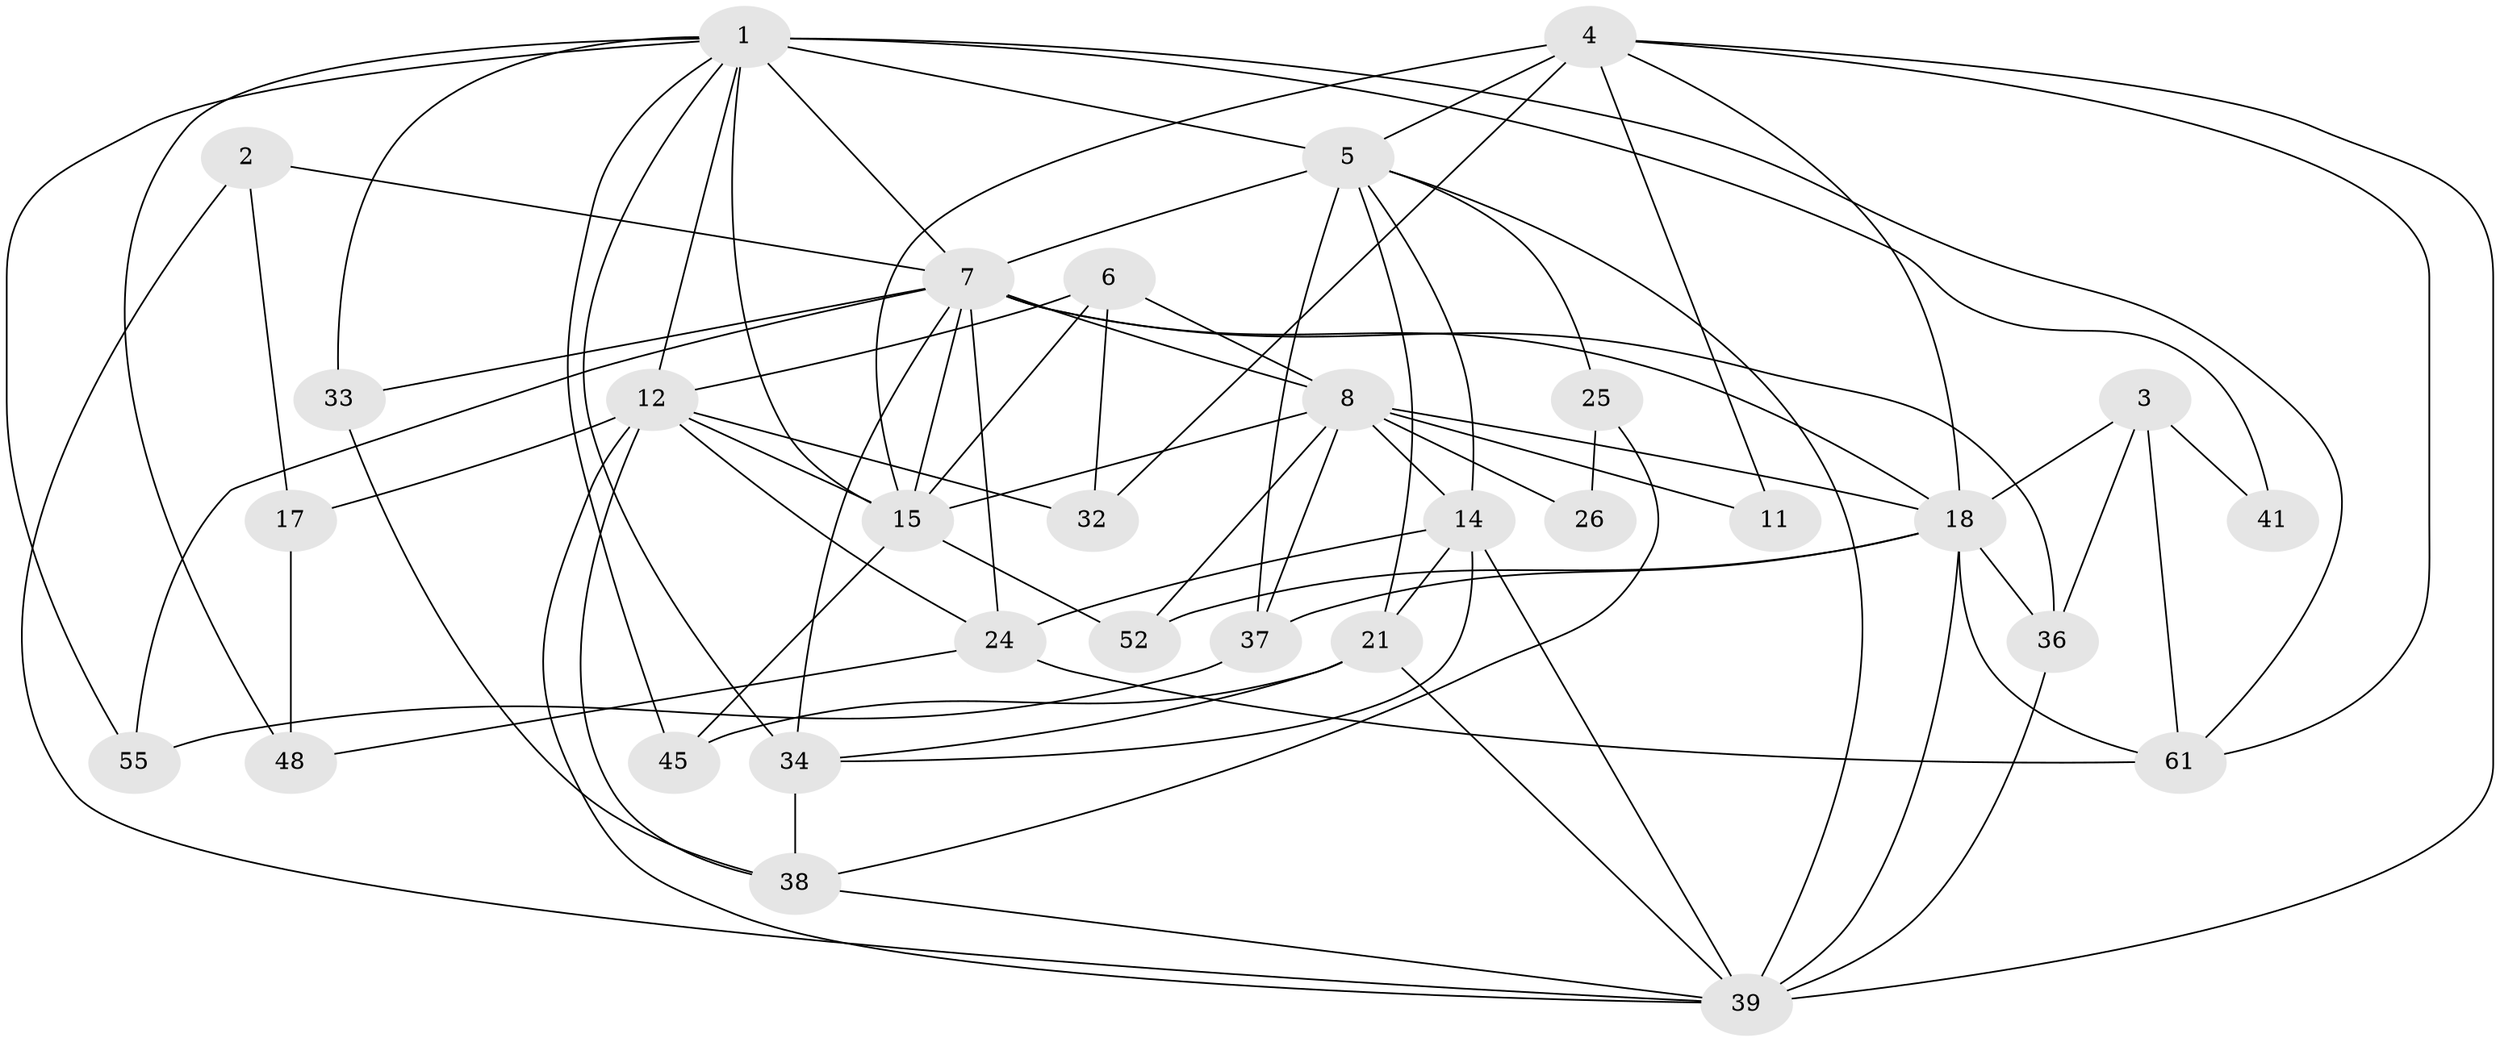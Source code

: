// original degree distribution, {5: 0.24193548387096775, 3: 0.24193548387096775, 4: 0.2903225806451613, 2: 0.12903225806451613, 8: 0.03225806451612903, 6: 0.06451612903225806}
// Generated by graph-tools (version 1.1) at 2025/18/03/04/25 18:18:53]
// undirected, 31 vertices, 80 edges
graph export_dot {
graph [start="1"]
  node [color=gray90,style=filled];
  1 [super="+9+35"];
  2;
  3;
  4 [super="+53+13"];
  5 [super="+23+20"];
  6 [super="+54"];
  7 [super="+51+16"];
  8 [super="+28+10"];
  11;
  12 [super="+31+46"];
  14 [super="+44"];
  15 [super="+27"];
  17;
  18 [super="+22"];
  21 [super="+29"];
  24 [super="+30"];
  25;
  26;
  32;
  33;
  34 [super="+40"];
  36 [super="+60"];
  37;
  38 [super="+43"];
  39 [super="+47"];
  41;
  45;
  48;
  52;
  55 [super="+57"];
  61;
  1 -- 61;
  1 -- 33;
  1 -- 34;
  1 -- 5 [weight=2];
  1 -- 15;
  1 -- 41;
  1 -- 45;
  1 -- 48;
  1 -- 55;
  1 -- 12;
  1 -- 7 [weight=2];
  2 -- 17;
  2 -- 39;
  2 -- 7;
  3 -- 61;
  3 -- 36;
  3 -- 41;
  3 -- 18;
  4 -- 5 [weight=2];
  4 -- 15;
  4 -- 32;
  4 -- 18;
  4 -- 39;
  4 -- 11;
  4 -- 61;
  5 -- 21;
  5 -- 7 [weight=2];
  5 -- 25;
  5 -- 37;
  5 -- 39;
  5 -- 14;
  6 -- 8;
  6 -- 32;
  6 -- 12;
  6 -- 15;
  7 -- 24;
  7 -- 34 [weight=2];
  7 -- 36 [weight=2];
  7 -- 33;
  7 -- 8 [weight=2];
  7 -- 15;
  7 -- 18;
  7 -- 55;
  8 -- 15;
  8 -- 52;
  8 -- 37;
  8 -- 11;
  8 -- 26;
  8 -- 18;
  8 -- 14;
  12 -- 24;
  12 -- 39;
  12 -- 32;
  12 -- 17;
  12 -- 15 [weight=2];
  12 -- 38;
  14 -- 34;
  14 -- 21 [weight=2];
  14 -- 39;
  14 -- 24;
  15 -- 52;
  15 -- 45;
  17 -- 48;
  18 -- 37;
  18 -- 36 [weight=2];
  18 -- 52;
  18 -- 39;
  18 -- 61;
  21 -- 34;
  21 -- 45;
  21 -- 39;
  24 -- 48;
  24 -- 61;
  25 -- 26;
  25 -- 38;
  33 -- 38;
  34 -- 38;
  36 -- 39;
  37 -- 55;
  38 -- 39;
}
